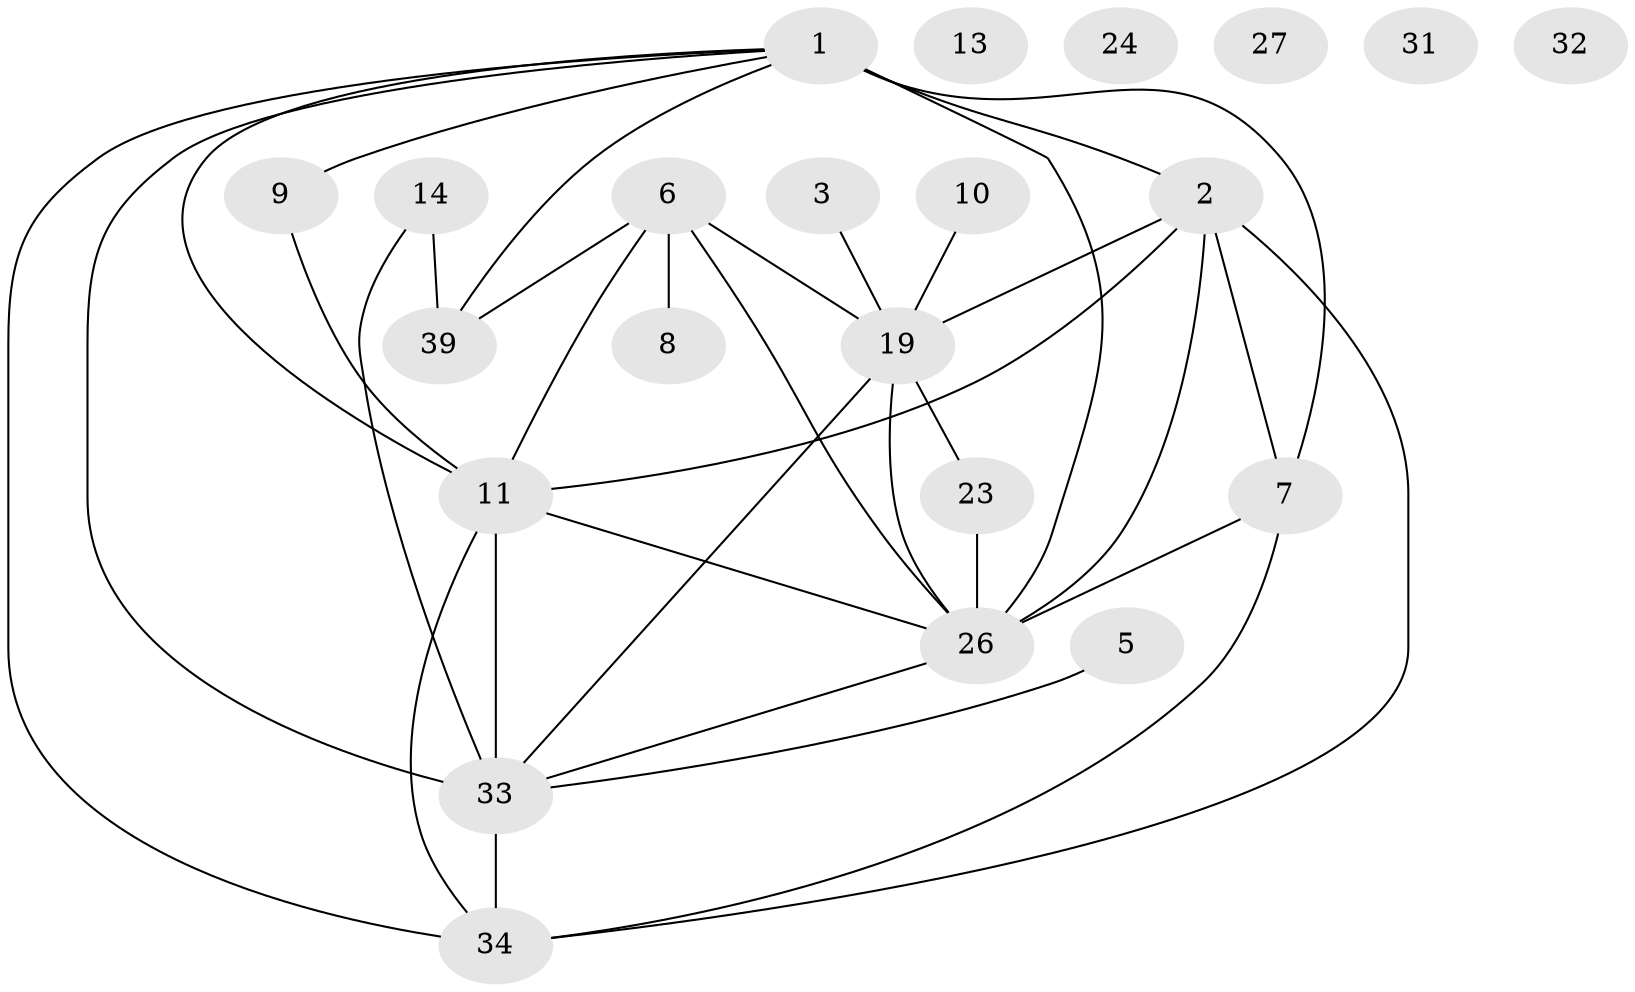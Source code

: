 // original degree distribution, {5: 0.10714285714285714, 4: 0.16071428571428573, 1: 0.21428571428571427, 2: 0.21428571428571427, 3: 0.19642857142857142, 0: 0.07142857142857142, 7: 0.017857142857142856, 6: 0.017857142857142856}
// Generated by graph-tools (version 1.1) at 2025/16/03/04/25 18:16:46]
// undirected, 22 vertices, 35 edges
graph export_dot {
graph [start="1"]
  node [color=gray90,style=filled];
  1 [super="+40+4"];
  2 [super="+46"];
  3;
  5 [super="+48"];
  6 [super="+49+22+15"];
  7 [super="+38"];
  8;
  9 [super="+28"];
  10 [super="+53"];
  11 [super="+21+18+12"];
  13;
  14;
  19 [super="+30+25+42+20"];
  23;
  24;
  26 [super="+37+47+43+35"];
  27;
  31 [super="+51"];
  32;
  33 [super="+36"];
  34;
  39;
  1 -- 39;
  1 -- 7;
  1 -- 33;
  1 -- 2;
  1 -- 34;
  1 -- 9;
  1 -- 26 [weight=3];
  1 -- 11;
  2 -- 19;
  2 -- 26;
  2 -- 11;
  2 -- 34;
  2 -- 7;
  3 -- 19;
  5 -- 33;
  6 -- 39;
  6 -- 11;
  6 -- 8;
  6 -- 26;
  6 -- 19;
  7 -- 34;
  7 -- 26;
  9 -- 11;
  10 -- 19;
  11 -- 34;
  11 -- 33 [weight=2];
  11 -- 26;
  14 -- 39;
  14 -- 33 [weight=2];
  19 -- 26;
  19 -- 23;
  19 -- 33;
  23 -- 26;
  26 -- 33;
  33 -- 34;
}
